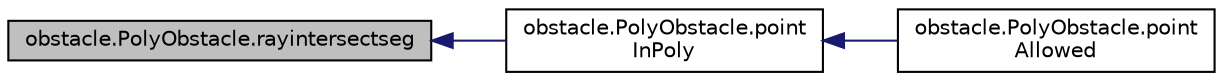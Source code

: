 digraph "obstacle.PolyObstacle.rayintersectseg"
{
  edge [fontname="Helvetica",fontsize="10",labelfontname="Helvetica",labelfontsize="10"];
  node [fontname="Helvetica",fontsize="10",shape=record];
  rankdir="LR";
  Node1 [label="obstacle.PolyObstacle.rayintersectseg",height=0.2,width=0.4,color="black", fillcolor="grey75", style="filled" fontcolor="black"];
  Node1 -> Node2 [dir="back",color="midnightblue",fontsize="10",style="solid",fontname="Helvetica"];
  Node2 [label="obstacle.PolyObstacle.point\lInPoly",height=0.2,width=0.4,color="black", fillcolor="white", style="filled",URL="$classobstacle_1_1PolyObstacle.html#a4647d9efa8fb20d7b464ee5faa8fd7f4",tooltip="Determines if a point p is inside the polygon represented by this PolyObstacle object. "];
  Node2 -> Node3 [dir="back",color="midnightblue",fontsize="10",style="solid",fontname="Helvetica"];
  Node3 [label="obstacle.PolyObstacle.point\lAllowed",height=0.2,width=0.4,color="black", fillcolor="white", style="filled",URL="$classobstacle_1_1PolyObstacle.html#af71f01fca50193a5e5372c2507661ada",tooltip="Checks if a point is allowed, meaning no collisions occur. "];
}
